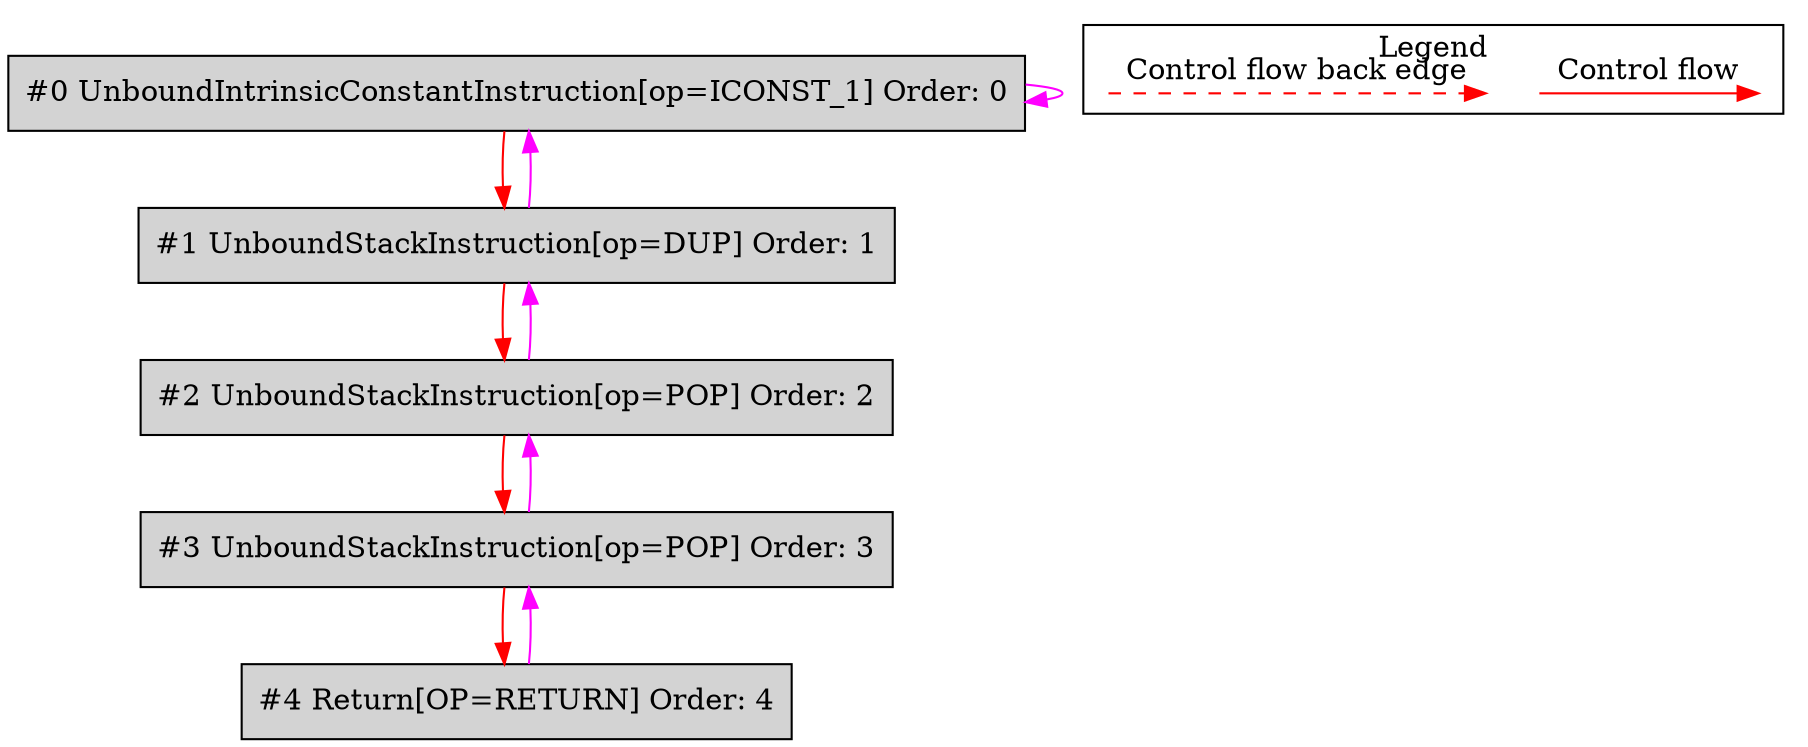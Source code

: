digraph {
 ordering="in";
 node0[label="#0 UnboundIntrinsicConstantInstruction[op=ICONST_1] Order: 0", shape=box, fillcolor=lightgrey, style=filled];
 node1[label="#1 UnboundStackInstruction[op=DUP] Order: 1", shape=box, fillcolor=lightgrey, style=filled];
 node2[label="#2 UnboundStackInstruction[op=POP] Order: 2", shape=box, fillcolor=lightgrey, style=filled];
 node3[label="#3 UnboundStackInstruction[op=POP] Order: 3", shape=box, fillcolor=lightgrey, style=filled];
 node4[label="#4 Return[OP=RETURN] Order: 4", shape=box, fillcolor=lightgrey, style=filled];
 node0 -> node0[color=fuchsia];
 node0 -> node1[color=red];
 node1 -> node0[color=fuchsia];
 node1 -> node2[color=red];
 node2 -> node1[color=fuchsia];
 node2 -> node3[color=red];
 node3 -> node2[color=fuchsia];
 node3 -> node4[color=red];
 node4 -> node3[color=fuchsia];
 subgraph cluster_000 {
  label = "Legend";
  node [shape=point]
  {
   rank=same;
   c0 [style = invis];
   c1 [style = invis];
   c2 [style = invis];
   c3 [style = invis];
  }
  c0 -> c1 [label="Control flow", style=solid, color=red]
  c2 -> c3 [label="Control flow back edge", style=dashed, color=red]
 }

}
